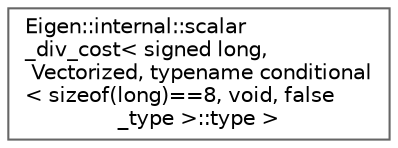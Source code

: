 digraph "Graphical Class Hierarchy"
{
 // LATEX_PDF_SIZE
  bgcolor="transparent";
  edge [fontname=Helvetica,fontsize=10,labelfontname=Helvetica,labelfontsize=10];
  node [fontname=Helvetica,fontsize=10,shape=box,height=0.2,width=0.4];
  rankdir="LR";
  Node0 [id="Node000000",label="Eigen::internal::scalar\l_div_cost\< signed long,\l Vectorized, typename conditional\l\< sizeof(long)==8, void, false\l_type \>::type \>",height=0.2,width=0.4,color="grey40", fillcolor="white", style="filled",URL="$structEigen_1_1internal_1_1scalar__div__cost_3_01signed_01long_00_01Vectorized_00_01typename_01c113472d6b43e70626442524c2097ef05.html",tooltip=" "];
}
